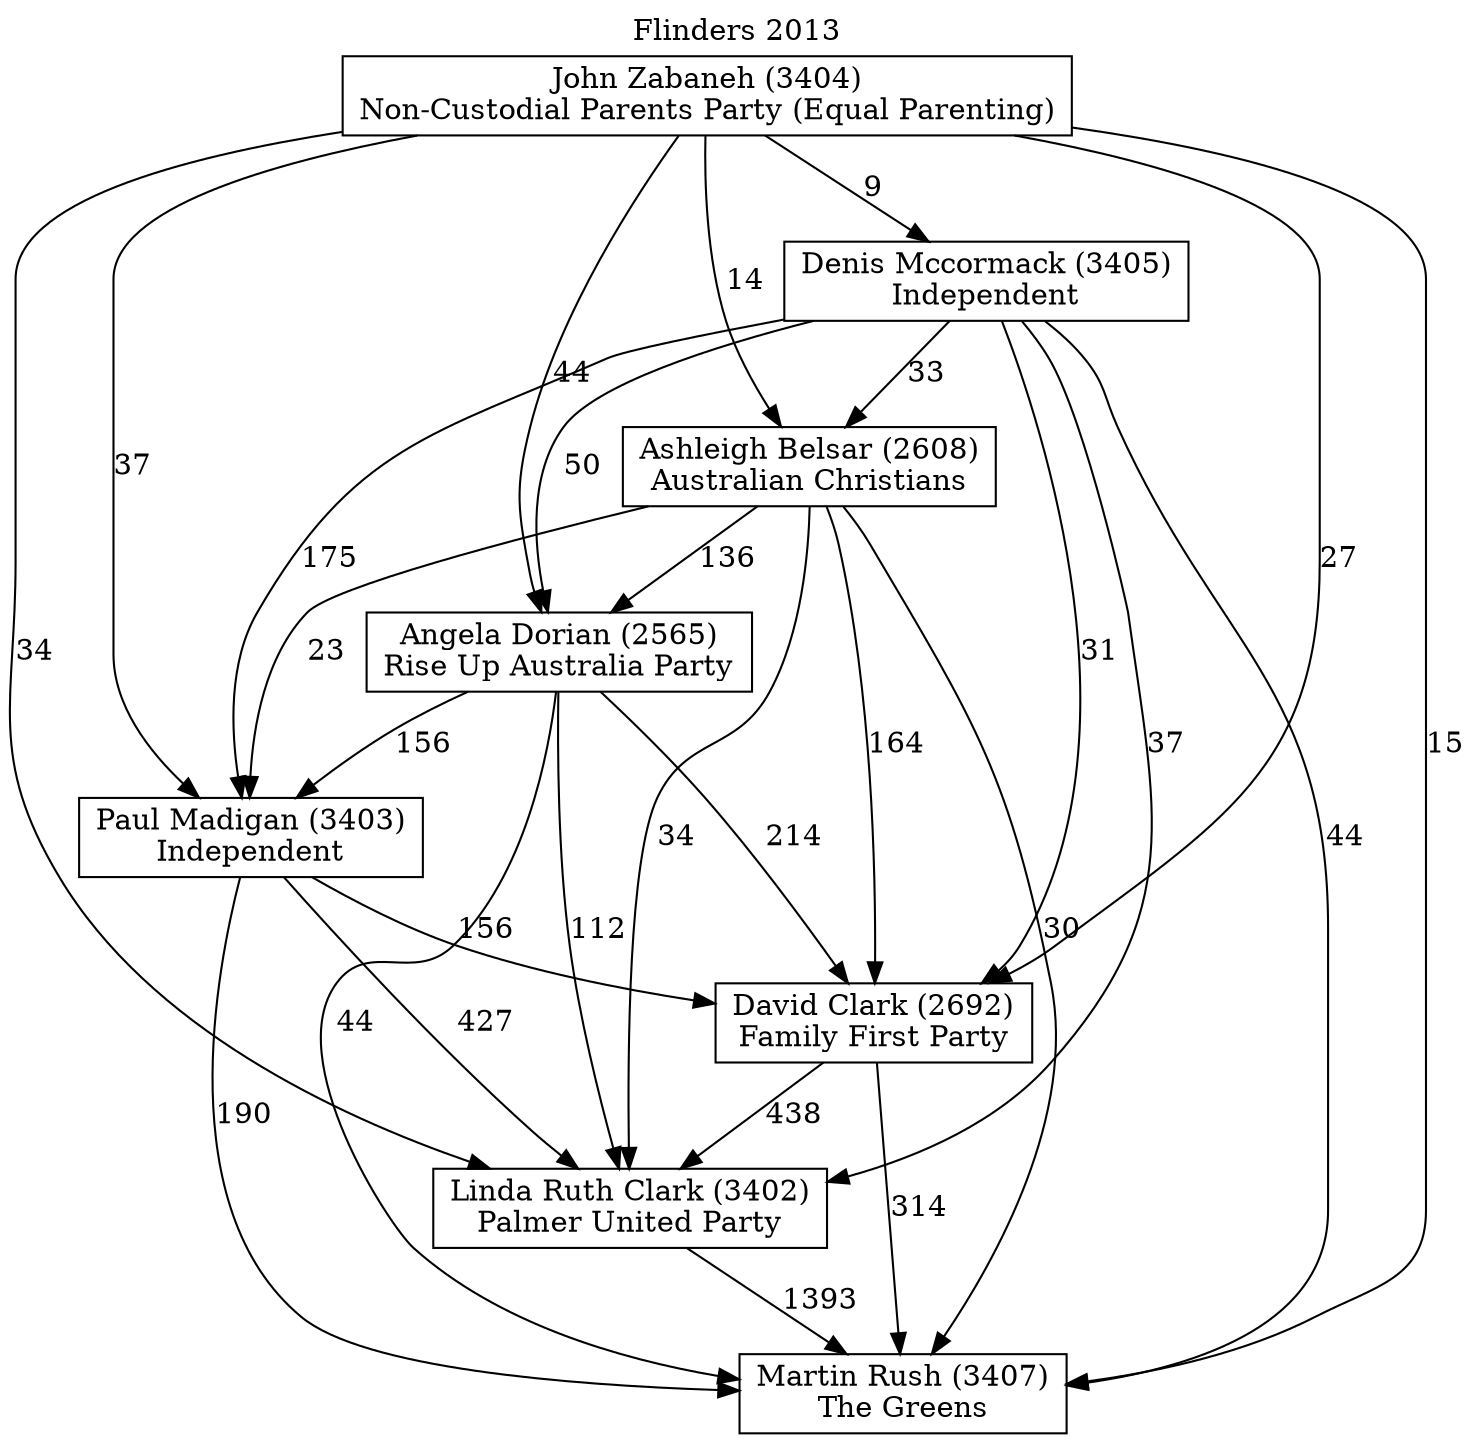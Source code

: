 // House preference flow
digraph "Martin Rush (3407)_Flinders_2013" {
	graph [label="Flinders 2013" labelloc=t mclimit=10]
	node [shape=box]
	"Martin Rush (3407)" [label="Martin Rush (3407)
The Greens"]
	"Linda Ruth Clark (3402)" [label="Linda Ruth Clark (3402)
Palmer United Party"]
	"David Clark (2692)" [label="David Clark (2692)
Family First Party"]
	"Paul Madigan (3403)" [label="Paul Madigan (3403)
Independent"]
	"Angela Dorian (2565)" [label="Angela Dorian (2565)
Rise Up Australia Party"]
	"Ashleigh Belsar (2608)" [label="Ashleigh Belsar (2608)
Australian Christians"]
	"Denis Mccormack (3405)" [label="Denis Mccormack (3405)
Independent"]
	"John Zabaneh (3404)" [label="John Zabaneh (3404)
Non-Custodial Parents Party (Equal Parenting)"]
	"Martin Rush (3407)" [label="Martin Rush (3407)
The Greens"]
	"David Clark (2692)" [label="David Clark (2692)
Family First Party"]
	"Paul Madigan (3403)" [label="Paul Madigan (3403)
Independent"]
	"Angela Dorian (2565)" [label="Angela Dorian (2565)
Rise Up Australia Party"]
	"Ashleigh Belsar (2608)" [label="Ashleigh Belsar (2608)
Australian Christians"]
	"Denis Mccormack (3405)" [label="Denis Mccormack (3405)
Independent"]
	"John Zabaneh (3404)" [label="John Zabaneh (3404)
Non-Custodial Parents Party (Equal Parenting)"]
	"Martin Rush (3407)" [label="Martin Rush (3407)
The Greens"]
	"Paul Madigan (3403)" [label="Paul Madigan (3403)
Independent"]
	"Angela Dorian (2565)" [label="Angela Dorian (2565)
Rise Up Australia Party"]
	"Ashleigh Belsar (2608)" [label="Ashleigh Belsar (2608)
Australian Christians"]
	"Denis Mccormack (3405)" [label="Denis Mccormack (3405)
Independent"]
	"John Zabaneh (3404)" [label="John Zabaneh (3404)
Non-Custodial Parents Party (Equal Parenting)"]
	"Martin Rush (3407)" [label="Martin Rush (3407)
The Greens"]
	"Angela Dorian (2565)" [label="Angela Dorian (2565)
Rise Up Australia Party"]
	"Ashleigh Belsar (2608)" [label="Ashleigh Belsar (2608)
Australian Christians"]
	"Denis Mccormack (3405)" [label="Denis Mccormack (3405)
Independent"]
	"John Zabaneh (3404)" [label="John Zabaneh (3404)
Non-Custodial Parents Party (Equal Parenting)"]
	"Martin Rush (3407)" [label="Martin Rush (3407)
The Greens"]
	"Ashleigh Belsar (2608)" [label="Ashleigh Belsar (2608)
Australian Christians"]
	"Denis Mccormack (3405)" [label="Denis Mccormack (3405)
Independent"]
	"John Zabaneh (3404)" [label="John Zabaneh (3404)
Non-Custodial Parents Party (Equal Parenting)"]
	"Martin Rush (3407)" [label="Martin Rush (3407)
The Greens"]
	"Denis Mccormack (3405)" [label="Denis Mccormack (3405)
Independent"]
	"John Zabaneh (3404)" [label="John Zabaneh (3404)
Non-Custodial Parents Party (Equal Parenting)"]
	"Martin Rush (3407)" [label="Martin Rush (3407)
The Greens"]
	"John Zabaneh (3404)" [label="John Zabaneh (3404)
Non-Custodial Parents Party (Equal Parenting)"]
	"John Zabaneh (3404)" [label="John Zabaneh (3404)
Non-Custodial Parents Party (Equal Parenting)"]
	"Denis Mccormack (3405)" [label="Denis Mccormack (3405)
Independent"]
	"John Zabaneh (3404)" [label="John Zabaneh (3404)
Non-Custodial Parents Party (Equal Parenting)"]
	"John Zabaneh (3404)" [label="John Zabaneh (3404)
Non-Custodial Parents Party (Equal Parenting)"]
	"Ashleigh Belsar (2608)" [label="Ashleigh Belsar (2608)
Australian Christians"]
	"Denis Mccormack (3405)" [label="Denis Mccormack (3405)
Independent"]
	"John Zabaneh (3404)" [label="John Zabaneh (3404)
Non-Custodial Parents Party (Equal Parenting)"]
	"Ashleigh Belsar (2608)" [label="Ashleigh Belsar (2608)
Australian Christians"]
	"John Zabaneh (3404)" [label="John Zabaneh (3404)
Non-Custodial Parents Party (Equal Parenting)"]
	"John Zabaneh (3404)" [label="John Zabaneh (3404)
Non-Custodial Parents Party (Equal Parenting)"]
	"Denis Mccormack (3405)" [label="Denis Mccormack (3405)
Independent"]
	"John Zabaneh (3404)" [label="John Zabaneh (3404)
Non-Custodial Parents Party (Equal Parenting)"]
	"John Zabaneh (3404)" [label="John Zabaneh (3404)
Non-Custodial Parents Party (Equal Parenting)"]
	"Angela Dorian (2565)" [label="Angela Dorian (2565)
Rise Up Australia Party"]
	"Ashleigh Belsar (2608)" [label="Ashleigh Belsar (2608)
Australian Christians"]
	"Denis Mccormack (3405)" [label="Denis Mccormack (3405)
Independent"]
	"John Zabaneh (3404)" [label="John Zabaneh (3404)
Non-Custodial Parents Party (Equal Parenting)"]
	"Angela Dorian (2565)" [label="Angela Dorian (2565)
Rise Up Australia Party"]
	"Denis Mccormack (3405)" [label="Denis Mccormack (3405)
Independent"]
	"John Zabaneh (3404)" [label="John Zabaneh (3404)
Non-Custodial Parents Party (Equal Parenting)"]
	"Angela Dorian (2565)" [label="Angela Dorian (2565)
Rise Up Australia Party"]
	"John Zabaneh (3404)" [label="John Zabaneh (3404)
Non-Custodial Parents Party (Equal Parenting)"]
	"John Zabaneh (3404)" [label="John Zabaneh (3404)
Non-Custodial Parents Party (Equal Parenting)"]
	"Denis Mccormack (3405)" [label="Denis Mccormack (3405)
Independent"]
	"John Zabaneh (3404)" [label="John Zabaneh (3404)
Non-Custodial Parents Party (Equal Parenting)"]
	"John Zabaneh (3404)" [label="John Zabaneh (3404)
Non-Custodial Parents Party (Equal Parenting)"]
	"Ashleigh Belsar (2608)" [label="Ashleigh Belsar (2608)
Australian Christians"]
	"Denis Mccormack (3405)" [label="Denis Mccormack (3405)
Independent"]
	"John Zabaneh (3404)" [label="John Zabaneh (3404)
Non-Custodial Parents Party (Equal Parenting)"]
	"Ashleigh Belsar (2608)" [label="Ashleigh Belsar (2608)
Australian Christians"]
	"John Zabaneh (3404)" [label="John Zabaneh (3404)
Non-Custodial Parents Party (Equal Parenting)"]
	"John Zabaneh (3404)" [label="John Zabaneh (3404)
Non-Custodial Parents Party (Equal Parenting)"]
	"Denis Mccormack (3405)" [label="Denis Mccormack (3405)
Independent"]
	"John Zabaneh (3404)" [label="John Zabaneh (3404)
Non-Custodial Parents Party (Equal Parenting)"]
	"John Zabaneh (3404)" [label="John Zabaneh (3404)
Non-Custodial Parents Party (Equal Parenting)"]
	"Paul Madigan (3403)" [label="Paul Madigan (3403)
Independent"]
	"Angela Dorian (2565)" [label="Angela Dorian (2565)
Rise Up Australia Party"]
	"Ashleigh Belsar (2608)" [label="Ashleigh Belsar (2608)
Australian Christians"]
	"Denis Mccormack (3405)" [label="Denis Mccormack (3405)
Independent"]
	"John Zabaneh (3404)" [label="John Zabaneh (3404)
Non-Custodial Parents Party (Equal Parenting)"]
	"Paul Madigan (3403)" [label="Paul Madigan (3403)
Independent"]
	"Ashleigh Belsar (2608)" [label="Ashleigh Belsar (2608)
Australian Christians"]
	"Denis Mccormack (3405)" [label="Denis Mccormack (3405)
Independent"]
	"John Zabaneh (3404)" [label="John Zabaneh (3404)
Non-Custodial Parents Party (Equal Parenting)"]
	"Paul Madigan (3403)" [label="Paul Madigan (3403)
Independent"]
	"Denis Mccormack (3405)" [label="Denis Mccormack (3405)
Independent"]
	"John Zabaneh (3404)" [label="John Zabaneh (3404)
Non-Custodial Parents Party (Equal Parenting)"]
	"Paul Madigan (3403)" [label="Paul Madigan (3403)
Independent"]
	"John Zabaneh (3404)" [label="John Zabaneh (3404)
Non-Custodial Parents Party (Equal Parenting)"]
	"John Zabaneh (3404)" [label="John Zabaneh (3404)
Non-Custodial Parents Party (Equal Parenting)"]
	"Denis Mccormack (3405)" [label="Denis Mccormack (3405)
Independent"]
	"John Zabaneh (3404)" [label="John Zabaneh (3404)
Non-Custodial Parents Party (Equal Parenting)"]
	"John Zabaneh (3404)" [label="John Zabaneh (3404)
Non-Custodial Parents Party (Equal Parenting)"]
	"Ashleigh Belsar (2608)" [label="Ashleigh Belsar (2608)
Australian Christians"]
	"Denis Mccormack (3405)" [label="Denis Mccormack (3405)
Independent"]
	"John Zabaneh (3404)" [label="John Zabaneh (3404)
Non-Custodial Parents Party (Equal Parenting)"]
	"Ashleigh Belsar (2608)" [label="Ashleigh Belsar (2608)
Australian Christians"]
	"John Zabaneh (3404)" [label="John Zabaneh (3404)
Non-Custodial Parents Party (Equal Parenting)"]
	"John Zabaneh (3404)" [label="John Zabaneh (3404)
Non-Custodial Parents Party (Equal Parenting)"]
	"Denis Mccormack (3405)" [label="Denis Mccormack (3405)
Independent"]
	"John Zabaneh (3404)" [label="John Zabaneh (3404)
Non-Custodial Parents Party (Equal Parenting)"]
	"John Zabaneh (3404)" [label="John Zabaneh (3404)
Non-Custodial Parents Party (Equal Parenting)"]
	"Angela Dorian (2565)" [label="Angela Dorian (2565)
Rise Up Australia Party"]
	"Ashleigh Belsar (2608)" [label="Ashleigh Belsar (2608)
Australian Christians"]
	"Denis Mccormack (3405)" [label="Denis Mccormack (3405)
Independent"]
	"John Zabaneh (3404)" [label="John Zabaneh (3404)
Non-Custodial Parents Party (Equal Parenting)"]
	"Angela Dorian (2565)" [label="Angela Dorian (2565)
Rise Up Australia Party"]
	"Denis Mccormack (3405)" [label="Denis Mccormack (3405)
Independent"]
	"John Zabaneh (3404)" [label="John Zabaneh (3404)
Non-Custodial Parents Party (Equal Parenting)"]
	"Angela Dorian (2565)" [label="Angela Dorian (2565)
Rise Up Australia Party"]
	"John Zabaneh (3404)" [label="John Zabaneh (3404)
Non-Custodial Parents Party (Equal Parenting)"]
	"John Zabaneh (3404)" [label="John Zabaneh (3404)
Non-Custodial Parents Party (Equal Parenting)"]
	"Denis Mccormack (3405)" [label="Denis Mccormack (3405)
Independent"]
	"John Zabaneh (3404)" [label="John Zabaneh (3404)
Non-Custodial Parents Party (Equal Parenting)"]
	"John Zabaneh (3404)" [label="John Zabaneh (3404)
Non-Custodial Parents Party (Equal Parenting)"]
	"Ashleigh Belsar (2608)" [label="Ashleigh Belsar (2608)
Australian Christians"]
	"Denis Mccormack (3405)" [label="Denis Mccormack (3405)
Independent"]
	"John Zabaneh (3404)" [label="John Zabaneh (3404)
Non-Custodial Parents Party (Equal Parenting)"]
	"Ashleigh Belsar (2608)" [label="Ashleigh Belsar (2608)
Australian Christians"]
	"John Zabaneh (3404)" [label="John Zabaneh (3404)
Non-Custodial Parents Party (Equal Parenting)"]
	"John Zabaneh (3404)" [label="John Zabaneh (3404)
Non-Custodial Parents Party (Equal Parenting)"]
	"Denis Mccormack (3405)" [label="Denis Mccormack (3405)
Independent"]
	"John Zabaneh (3404)" [label="John Zabaneh (3404)
Non-Custodial Parents Party (Equal Parenting)"]
	"John Zabaneh (3404)" [label="John Zabaneh (3404)
Non-Custodial Parents Party (Equal Parenting)"]
	"David Clark (2692)" [label="David Clark (2692)
Family First Party"]
	"Paul Madigan (3403)" [label="Paul Madigan (3403)
Independent"]
	"Angela Dorian (2565)" [label="Angela Dorian (2565)
Rise Up Australia Party"]
	"Ashleigh Belsar (2608)" [label="Ashleigh Belsar (2608)
Australian Christians"]
	"Denis Mccormack (3405)" [label="Denis Mccormack (3405)
Independent"]
	"John Zabaneh (3404)" [label="John Zabaneh (3404)
Non-Custodial Parents Party (Equal Parenting)"]
	"David Clark (2692)" [label="David Clark (2692)
Family First Party"]
	"Angela Dorian (2565)" [label="Angela Dorian (2565)
Rise Up Australia Party"]
	"Ashleigh Belsar (2608)" [label="Ashleigh Belsar (2608)
Australian Christians"]
	"Denis Mccormack (3405)" [label="Denis Mccormack (3405)
Independent"]
	"John Zabaneh (3404)" [label="John Zabaneh (3404)
Non-Custodial Parents Party (Equal Parenting)"]
	"David Clark (2692)" [label="David Clark (2692)
Family First Party"]
	"Ashleigh Belsar (2608)" [label="Ashleigh Belsar (2608)
Australian Christians"]
	"Denis Mccormack (3405)" [label="Denis Mccormack (3405)
Independent"]
	"John Zabaneh (3404)" [label="John Zabaneh (3404)
Non-Custodial Parents Party (Equal Parenting)"]
	"David Clark (2692)" [label="David Clark (2692)
Family First Party"]
	"Denis Mccormack (3405)" [label="Denis Mccormack (3405)
Independent"]
	"John Zabaneh (3404)" [label="John Zabaneh (3404)
Non-Custodial Parents Party (Equal Parenting)"]
	"David Clark (2692)" [label="David Clark (2692)
Family First Party"]
	"John Zabaneh (3404)" [label="John Zabaneh (3404)
Non-Custodial Parents Party (Equal Parenting)"]
	"John Zabaneh (3404)" [label="John Zabaneh (3404)
Non-Custodial Parents Party (Equal Parenting)"]
	"Denis Mccormack (3405)" [label="Denis Mccormack (3405)
Independent"]
	"John Zabaneh (3404)" [label="John Zabaneh (3404)
Non-Custodial Parents Party (Equal Parenting)"]
	"John Zabaneh (3404)" [label="John Zabaneh (3404)
Non-Custodial Parents Party (Equal Parenting)"]
	"Ashleigh Belsar (2608)" [label="Ashleigh Belsar (2608)
Australian Christians"]
	"Denis Mccormack (3405)" [label="Denis Mccormack (3405)
Independent"]
	"John Zabaneh (3404)" [label="John Zabaneh (3404)
Non-Custodial Parents Party (Equal Parenting)"]
	"Ashleigh Belsar (2608)" [label="Ashleigh Belsar (2608)
Australian Christians"]
	"John Zabaneh (3404)" [label="John Zabaneh (3404)
Non-Custodial Parents Party (Equal Parenting)"]
	"John Zabaneh (3404)" [label="John Zabaneh (3404)
Non-Custodial Parents Party (Equal Parenting)"]
	"Denis Mccormack (3405)" [label="Denis Mccormack (3405)
Independent"]
	"John Zabaneh (3404)" [label="John Zabaneh (3404)
Non-Custodial Parents Party (Equal Parenting)"]
	"John Zabaneh (3404)" [label="John Zabaneh (3404)
Non-Custodial Parents Party (Equal Parenting)"]
	"Angela Dorian (2565)" [label="Angela Dorian (2565)
Rise Up Australia Party"]
	"Ashleigh Belsar (2608)" [label="Ashleigh Belsar (2608)
Australian Christians"]
	"Denis Mccormack (3405)" [label="Denis Mccormack (3405)
Independent"]
	"John Zabaneh (3404)" [label="John Zabaneh (3404)
Non-Custodial Parents Party (Equal Parenting)"]
	"Angela Dorian (2565)" [label="Angela Dorian (2565)
Rise Up Australia Party"]
	"Denis Mccormack (3405)" [label="Denis Mccormack (3405)
Independent"]
	"John Zabaneh (3404)" [label="John Zabaneh (3404)
Non-Custodial Parents Party (Equal Parenting)"]
	"Angela Dorian (2565)" [label="Angela Dorian (2565)
Rise Up Australia Party"]
	"John Zabaneh (3404)" [label="John Zabaneh (3404)
Non-Custodial Parents Party (Equal Parenting)"]
	"John Zabaneh (3404)" [label="John Zabaneh (3404)
Non-Custodial Parents Party (Equal Parenting)"]
	"Denis Mccormack (3405)" [label="Denis Mccormack (3405)
Independent"]
	"John Zabaneh (3404)" [label="John Zabaneh (3404)
Non-Custodial Parents Party (Equal Parenting)"]
	"John Zabaneh (3404)" [label="John Zabaneh (3404)
Non-Custodial Parents Party (Equal Parenting)"]
	"Ashleigh Belsar (2608)" [label="Ashleigh Belsar (2608)
Australian Christians"]
	"Denis Mccormack (3405)" [label="Denis Mccormack (3405)
Independent"]
	"John Zabaneh (3404)" [label="John Zabaneh (3404)
Non-Custodial Parents Party (Equal Parenting)"]
	"Ashleigh Belsar (2608)" [label="Ashleigh Belsar (2608)
Australian Christians"]
	"John Zabaneh (3404)" [label="John Zabaneh (3404)
Non-Custodial Parents Party (Equal Parenting)"]
	"John Zabaneh (3404)" [label="John Zabaneh (3404)
Non-Custodial Parents Party (Equal Parenting)"]
	"Denis Mccormack (3405)" [label="Denis Mccormack (3405)
Independent"]
	"John Zabaneh (3404)" [label="John Zabaneh (3404)
Non-Custodial Parents Party (Equal Parenting)"]
	"John Zabaneh (3404)" [label="John Zabaneh (3404)
Non-Custodial Parents Party (Equal Parenting)"]
	"Paul Madigan (3403)" [label="Paul Madigan (3403)
Independent"]
	"Angela Dorian (2565)" [label="Angela Dorian (2565)
Rise Up Australia Party"]
	"Ashleigh Belsar (2608)" [label="Ashleigh Belsar (2608)
Australian Christians"]
	"Denis Mccormack (3405)" [label="Denis Mccormack (3405)
Independent"]
	"John Zabaneh (3404)" [label="John Zabaneh (3404)
Non-Custodial Parents Party (Equal Parenting)"]
	"Paul Madigan (3403)" [label="Paul Madigan (3403)
Independent"]
	"Ashleigh Belsar (2608)" [label="Ashleigh Belsar (2608)
Australian Christians"]
	"Denis Mccormack (3405)" [label="Denis Mccormack (3405)
Independent"]
	"John Zabaneh (3404)" [label="John Zabaneh (3404)
Non-Custodial Parents Party (Equal Parenting)"]
	"Paul Madigan (3403)" [label="Paul Madigan (3403)
Independent"]
	"Denis Mccormack (3405)" [label="Denis Mccormack (3405)
Independent"]
	"John Zabaneh (3404)" [label="John Zabaneh (3404)
Non-Custodial Parents Party (Equal Parenting)"]
	"Paul Madigan (3403)" [label="Paul Madigan (3403)
Independent"]
	"John Zabaneh (3404)" [label="John Zabaneh (3404)
Non-Custodial Parents Party (Equal Parenting)"]
	"John Zabaneh (3404)" [label="John Zabaneh (3404)
Non-Custodial Parents Party (Equal Parenting)"]
	"Denis Mccormack (3405)" [label="Denis Mccormack (3405)
Independent"]
	"John Zabaneh (3404)" [label="John Zabaneh (3404)
Non-Custodial Parents Party (Equal Parenting)"]
	"John Zabaneh (3404)" [label="John Zabaneh (3404)
Non-Custodial Parents Party (Equal Parenting)"]
	"Ashleigh Belsar (2608)" [label="Ashleigh Belsar (2608)
Australian Christians"]
	"Denis Mccormack (3405)" [label="Denis Mccormack (3405)
Independent"]
	"John Zabaneh (3404)" [label="John Zabaneh (3404)
Non-Custodial Parents Party (Equal Parenting)"]
	"Ashleigh Belsar (2608)" [label="Ashleigh Belsar (2608)
Australian Christians"]
	"John Zabaneh (3404)" [label="John Zabaneh (3404)
Non-Custodial Parents Party (Equal Parenting)"]
	"John Zabaneh (3404)" [label="John Zabaneh (3404)
Non-Custodial Parents Party (Equal Parenting)"]
	"Denis Mccormack (3405)" [label="Denis Mccormack (3405)
Independent"]
	"John Zabaneh (3404)" [label="John Zabaneh (3404)
Non-Custodial Parents Party (Equal Parenting)"]
	"John Zabaneh (3404)" [label="John Zabaneh (3404)
Non-Custodial Parents Party (Equal Parenting)"]
	"Angela Dorian (2565)" [label="Angela Dorian (2565)
Rise Up Australia Party"]
	"Ashleigh Belsar (2608)" [label="Ashleigh Belsar (2608)
Australian Christians"]
	"Denis Mccormack (3405)" [label="Denis Mccormack (3405)
Independent"]
	"John Zabaneh (3404)" [label="John Zabaneh (3404)
Non-Custodial Parents Party (Equal Parenting)"]
	"Angela Dorian (2565)" [label="Angela Dorian (2565)
Rise Up Australia Party"]
	"Denis Mccormack (3405)" [label="Denis Mccormack (3405)
Independent"]
	"John Zabaneh (3404)" [label="John Zabaneh (3404)
Non-Custodial Parents Party (Equal Parenting)"]
	"Angela Dorian (2565)" [label="Angela Dorian (2565)
Rise Up Australia Party"]
	"John Zabaneh (3404)" [label="John Zabaneh (3404)
Non-Custodial Parents Party (Equal Parenting)"]
	"John Zabaneh (3404)" [label="John Zabaneh (3404)
Non-Custodial Parents Party (Equal Parenting)"]
	"Denis Mccormack (3405)" [label="Denis Mccormack (3405)
Independent"]
	"John Zabaneh (3404)" [label="John Zabaneh (3404)
Non-Custodial Parents Party (Equal Parenting)"]
	"John Zabaneh (3404)" [label="John Zabaneh (3404)
Non-Custodial Parents Party (Equal Parenting)"]
	"Ashleigh Belsar (2608)" [label="Ashleigh Belsar (2608)
Australian Christians"]
	"Denis Mccormack (3405)" [label="Denis Mccormack (3405)
Independent"]
	"John Zabaneh (3404)" [label="John Zabaneh (3404)
Non-Custodial Parents Party (Equal Parenting)"]
	"Ashleigh Belsar (2608)" [label="Ashleigh Belsar (2608)
Australian Christians"]
	"John Zabaneh (3404)" [label="John Zabaneh (3404)
Non-Custodial Parents Party (Equal Parenting)"]
	"John Zabaneh (3404)" [label="John Zabaneh (3404)
Non-Custodial Parents Party (Equal Parenting)"]
	"Denis Mccormack (3405)" [label="Denis Mccormack (3405)
Independent"]
	"John Zabaneh (3404)" [label="John Zabaneh (3404)
Non-Custodial Parents Party (Equal Parenting)"]
	"John Zabaneh (3404)" [label="John Zabaneh (3404)
Non-Custodial Parents Party (Equal Parenting)"]
	"Linda Ruth Clark (3402)" [label="Linda Ruth Clark (3402)
Palmer United Party"]
	"David Clark (2692)" [label="David Clark (2692)
Family First Party"]
	"Paul Madigan (3403)" [label="Paul Madigan (3403)
Independent"]
	"Angela Dorian (2565)" [label="Angela Dorian (2565)
Rise Up Australia Party"]
	"Ashleigh Belsar (2608)" [label="Ashleigh Belsar (2608)
Australian Christians"]
	"Denis Mccormack (3405)" [label="Denis Mccormack (3405)
Independent"]
	"John Zabaneh (3404)" [label="John Zabaneh (3404)
Non-Custodial Parents Party (Equal Parenting)"]
	"Linda Ruth Clark (3402)" [label="Linda Ruth Clark (3402)
Palmer United Party"]
	"Paul Madigan (3403)" [label="Paul Madigan (3403)
Independent"]
	"Angela Dorian (2565)" [label="Angela Dorian (2565)
Rise Up Australia Party"]
	"Ashleigh Belsar (2608)" [label="Ashleigh Belsar (2608)
Australian Christians"]
	"Denis Mccormack (3405)" [label="Denis Mccormack (3405)
Independent"]
	"John Zabaneh (3404)" [label="John Zabaneh (3404)
Non-Custodial Parents Party (Equal Parenting)"]
	"Linda Ruth Clark (3402)" [label="Linda Ruth Clark (3402)
Palmer United Party"]
	"Angela Dorian (2565)" [label="Angela Dorian (2565)
Rise Up Australia Party"]
	"Ashleigh Belsar (2608)" [label="Ashleigh Belsar (2608)
Australian Christians"]
	"Denis Mccormack (3405)" [label="Denis Mccormack (3405)
Independent"]
	"John Zabaneh (3404)" [label="John Zabaneh (3404)
Non-Custodial Parents Party (Equal Parenting)"]
	"Linda Ruth Clark (3402)" [label="Linda Ruth Clark (3402)
Palmer United Party"]
	"Ashleigh Belsar (2608)" [label="Ashleigh Belsar (2608)
Australian Christians"]
	"Denis Mccormack (3405)" [label="Denis Mccormack (3405)
Independent"]
	"John Zabaneh (3404)" [label="John Zabaneh (3404)
Non-Custodial Parents Party (Equal Parenting)"]
	"Linda Ruth Clark (3402)" [label="Linda Ruth Clark (3402)
Palmer United Party"]
	"Denis Mccormack (3405)" [label="Denis Mccormack (3405)
Independent"]
	"John Zabaneh (3404)" [label="John Zabaneh (3404)
Non-Custodial Parents Party (Equal Parenting)"]
	"Linda Ruth Clark (3402)" [label="Linda Ruth Clark (3402)
Palmer United Party"]
	"John Zabaneh (3404)" [label="John Zabaneh (3404)
Non-Custodial Parents Party (Equal Parenting)"]
	"John Zabaneh (3404)" [label="John Zabaneh (3404)
Non-Custodial Parents Party (Equal Parenting)"]
	"Denis Mccormack (3405)" [label="Denis Mccormack (3405)
Independent"]
	"John Zabaneh (3404)" [label="John Zabaneh (3404)
Non-Custodial Parents Party (Equal Parenting)"]
	"John Zabaneh (3404)" [label="John Zabaneh (3404)
Non-Custodial Parents Party (Equal Parenting)"]
	"Ashleigh Belsar (2608)" [label="Ashleigh Belsar (2608)
Australian Christians"]
	"Denis Mccormack (3405)" [label="Denis Mccormack (3405)
Independent"]
	"John Zabaneh (3404)" [label="John Zabaneh (3404)
Non-Custodial Parents Party (Equal Parenting)"]
	"Ashleigh Belsar (2608)" [label="Ashleigh Belsar (2608)
Australian Christians"]
	"John Zabaneh (3404)" [label="John Zabaneh (3404)
Non-Custodial Parents Party (Equal Parenting)"]
	"John Zabaneh (3404)" [label="John Zabaneh (3404)
Non-Custodial Parents Party (Equal Parenting)"]
	"Denis Mccormack (3405)" [label="Denis Mccormack (3405)
Independent"]
	"John Zabaneh (3404)" [label="John Zabaneh (3404)
Non-Custodial Parents Party (Equal Parenting)"]
	"John Zabaneh (3404)" [label="John Zabaneh (3404)
Non-Custodial Parents Party (Equal Parenting)"]
	"Angela Dorian (2565)" [label="Angela Dorian (2565)
Rise Up Australia Party"]
	"Ashleigh Belsar (2608)" [label="Ashleigh Belsar (2608)
Australian Christians"]
	"Denis Mccormack (3405)" [label="Denis Mccormack (3405)
Independent"]
	"John Zabaneh (3404)" [label="John Zabaneh (3404)
Non-Custodial Parents Party (Equal Parenting)"]
	"Angela Dorian (2565)" [label="Angela Dorian (2565)
Rise Up Australia Party"]
	"Denis Mccormack (3405)" [label="Denis Mccormack (3405)
Independent"]
	"John Zabaneh (3404)" [label="John Zabaneh (3404)
Non-Custodial Parents Party (Equal Parenting)"]
	"Angela Dorian (2565)" [label="Angela Dorian (2565)
Rise Up Australia Party"]
	"John Zabaneh (3404)" [label="John Zabaneh (3404)
Non-Custodial Parents Party (Equal Parenting)"]
	"John Zabaneh (3404)" [label="John Zabaneh (3404)
Non-Custodial Parents Party (Equal Parenting)"]
	"Denis Mccormack (3405)" [label="Denis Mccormack (3405)
Independent"]
	"John Zabaneh (3404)" [label="John Zabaneh (3404)
Non-Custodial Parents Party (Equal Parenting)"]
	"John Zabaneh (3404)" [label="John Zabaneh (3404)
Non-Custodial Parents Party (Equal Parenting)"]
	"Ashleigh Belsar (2608)" [label="Ashleigh Belsar (2608)
Australian Christians"]
	"Denis Mccormack (3405)" [label="Denis Mccormack (3405)
Independent"]
	"John Zabaneh (3404)" [label="John Zabaneh (3404)
Non-Custodial Parents Party (Equal Parenting)"]
	"Ashleigh Belsar (2608)" [label="Ashleigh Belsar (2608)
Australian Christians"]
	"John Zabaneh (3404)" [label="John Zabaneh (3404)
Non-Custodial Parents Party (Equal Parenting)"]
	"John Zabaneh (3404)" [label="John Zabaneh (3404)
Non-Custodial Parents Party (Equal Parenting)"]
	"Denis Mccormack (3405)" [label="Denis Mccormack (3405)
Independent"]
	"John Zabaneh (3404)" [label="John Zabaneh (3404)
Non-Custodial Parents Party (Equal Parenting)"]
	"John Zabaneh (3404)" [label="John Zabaneh (3404)
Non-Custodial Parents Party (Equal Parenting)"]
	"Paul Madigan (3403)" [label="Paul Madigan (3403)
Independent"]
	"Angela Dorian (2565)" [label="Angela Dorian (2565)
Rise Up Australia Party"]
	"Ashleigh Belsar (2608)" [label="Ashleigh Belsar (2608)
Australian Christians"]
	"Denis Mccormack (3405)" [label="Denis Mccormack (3405)
Independent"]
	"John Zabaneh (3404)" [label="John Zabaneh (3404)
Non-Custodial Parents Party (Equal Parenting)"]
	"Paul Madigan (3403)" [label="Paul Madigan (3403)
Independent"]
	"Ashleigh Belsar (2608)" [label="Ashleigh Belsar (2608)
Australian Christians"]
	"Denis Mccormack (3405)" [label="Denis Mccormack (3405)
Independent"]
	"John Zabaneh (3404)" [label="John Zabaneh (3404)
Non-Custodial Parents Party (Equal Parenting)"]
	"Paul Madigan (3403)" [label="Paul Madigan (3403)
Independent"]
	"Denis Mccormack (3405)" [label="Denis Mccormack (3405)
Independent"]
	"John Zabaneh (3404)" [label="John Zabaneh (3404)
Non-Custodial Parents Party (Equal Parenting)"]
	"Paul Madigan (3403)" [label="Paul Madigan (3403)
Independent"]
	"John Zabaneh (3404)" [label="John Zabaneh (3404)
Non-Custodial Parents Party (Equal Parenting)"]
	"John Zabaneh (3404)" [label="John Zabaneh (3404)
Non-Custodial Parents Party (Equal Parenting)"]
	"Denis Mccormack (3405)" [label="Denis Mccormack (3405)
Independent"]
	"John Zabaneh (3404)" [label="John Zabaneh (3404)
Non-Custodial Parents Party (Equal Parenting)"]
	"John Zabaneh (3404)" [label="John Zabaneh (3404)
Non-Custodial Parents Party (Equal Parenting)"]
	"Ashleigh Belsar (2608)" [label="Ashleigh Belsar (2608)
Australian Christians"]
	"Denis Mccormack (3405)" [label="Denis Mccormack (3405)
Independent"]
	"John Zabaneh (3404)" [label="John Zabaneh (3404)
Non-Custodial Parents Party (Equal Parenting)"]
	"Ashleigh Belsar (2608)" [label="Ashleigh Belsar (2608)
Australian Christians"]
	"John Zabaneh (3404)" [label="John Zabaneh (3404)
Non-Custodial Parents Party (Equal Parenting)"]
	"John Zabaneh (3404)" [label="John Zabaneh (3404)
Non-Custodial Parents Party (Equal Parenting)"]
	"Denis Mccormack (3405)" [label="Denis Mccormack (3405)
Independent"]
	"John Zabaneh (3404)" [label="John Zabaneh (3404)
Non-Custodial Parents Party (Equal Parenting)"]
	"John Zabaneh (3404)" [label="John Zabaneh (3404)
Non-Custodial Parents Party (Equal Parenting)"]
	"Angela Dorian (2565)" [label="Angela Dorian (2565)
Rise Up Australia Party"]
	"Ashleigh Belsar (2608)" [label="Ashleigh Belsar (2608)
Australian Christians"]
	"Denis Mccormack (3405)" [label="Denis Mccormack (3405)
Independent"]
	"John Zabaneh (3404)" [label="John Zabaneh (3404)
Non-Custodial Parents Party (Equal Parenting)"]
	"Angela Dorian (2565)" [label="Angela Dorian (2565)
Rise Up Australia Party"]
	"Denis Mccormack (3405)" [label="Denis Mccormack (3405)
Independent"]
	"John Zabaneh (3404)" [label="John Zabaneh (3404)
Non-Custodial Parents Party (Equal Parenting)"]
	"Angela Dorian (2565)" [label="Angela Dorian (2565)
Rise Up Australia Party"]
	"John Zabaneh (3404)" [label="John Zabaneh (3404)
Non-Custodial Parents Party (Equal Parenting)"]
	"John Zabaneh (3404)" [label="John Zabaneh (3404)
Non-Custodial Parents Party (Equal Parenting)"]
	"Denis Mccormack (3405)" [label="Denis Mccormack (3405)
Independent"]
	"John Zabaneh (3404)" [label="John Zabaneh (3404)
Non-Custodial Parents Party (Equal Parenting)"]
	"John Zabaneh (3404)" [label="John Zabaneh (3404)
Non-Custodial Parents Party (Equal Parenting)"]
	"Ashleigh Belsar (2608)" [label="Ashleigh Belsar (2608)
Australian Christians"]
	"Denis Mccormack (3405)" [label="Denis Mccormack (3405)
Independent"]
	"John Zabaneh (3404)" [label="John Zabaneh (3404)
Non-Custodial Parents Party (Equal Parenting)"]
	"Ashleigh Belsar (2608)" [label="Ashleigh Belsar (2608)
Australian Christians"]
	"John Zabaneh (3404)" [label="John Zabaneh (3404)
Non-Custodial Parents Party (Equal Parenting)"]
	"John Zabaneh (3404)" [label="John Zabaneh (3404)
Non-Custodial Parents Party (Equal Parenting)"]
	"Denis Mccormack (3405)" [label="Denis Mccormack (3405)
Independent"]
	"John Zabaneh (3404)" [label="John Zabaneh (3404)
Non-Custodial Parents Party (Equal Parenting)"]
	"John Zabaneh (3404)" [label="John Zabaneh (3404)
Non-Custodial Parents Party (Equal Parenting)"]
	"David Clark (2692)" [label="David Clark (2692)
Family First Party"]
	"Paul Madigan (3403)" [label="Paul Madigan (3403)
Independent"]
	"Angela Dorian (2565)" [label="Angela Dorian (2565)
Rise Up Australia Party"]
	"Ashleigh Belsar (2608)" [label="Ashleigh Belsar (2608)
Australian Christians"]
	"Denis Mccormack (3405)" [label="Denis Mccormack (3405)
Independent"]
	"John Zabaneh (3404)" [label="John Zabaneh (3404)
Non-Custodial Parents Party (Equal Parenting)"]
	"David Clark (2692)" [label="David Clark (2692)
Family First Party"]
	"Angela Dorian (2565)" [label="Angela Dorian (2565)
Rise Up Australia Party"]
	"Ashleigh Belsar (2608)" [label="Ashleigh Belsar (2608)
Australian Christians"]
	"Denis Mccormack (3405)" [label="Denis Mccormack (3405)
Independent"]
	"John Zabaneh (3404)" [label="John Zabaneh (3404)
Non-Custodial Parents Party (Equal Parenting)"]
	"David Clark (2692)" [label="David Clark (2692)
Family First Party"]
	"Ashleigh Belsar (2608)" [label="Ashleigh Belsar (2608)
Australian Christians"]
	"Denis Mccormack (3405)" [label="Denis Mccormack (3405)
Independent"]
	"John Zabaneh (3404)" [label="John Zabaneh (3404)
Non-Custodial Parents Party (Equal Parenting)"]
	"David Clark (2692)" [label="David Clark (2692)
Family First Party"]
	"Denis Mccormack (3405)" [label="Denis Mccormack (3405)
Independent"]
	"John Zabaneh (3404)" [label="John Zabaneh (3404)
Non-Custodial Parents Party (Equal Parenting)"]
	"David Clark (2692)" [label="David Clark (2692)
Family First Party"]
	"John Zabaneh (3404)" [label="John Zabaneh (3404)
Non-Custodial Parents Party (Equal Parenting)"]
	"John Zabaneh (3404)" [label="John Zabaneh (3404)
Non-Custodial Parents Party (Equal Parenting)"]
	"Denis Mccormack (3405)" [label="Denis Mccormack (3405)
Independent"]
	"John Zabaneh (3404)" [label="John Zabaneh (3404)
Non-Custodial Parents Party (Equal Parenting)"]
	"John Zabaneh (3404)" [label="John Zabaneh (3404)
Non-Custodial Parents Party (Equal Parenting)"]
	"Ashleigh Belsar (2608)" [label="Ashleigh Belsar (2608)
Australian Christians"]
	"Denis Mccormack (3405)" [label="Denis Mccormack (3405)
Independent"]
	"John Zabaneh (3404)" [label="John Zabaneh (3404)
Non-Custodial Parents Party (Equal Parenting)"]
	"Ashleigh Belsar (2608)" [label="Ashleigh Belsar (2608)
Australian Christians"]
	"John Zabaneh (3404)" [label="John Zabaneh (3404)
Non-Custodial Parents Party (Equal Parenting)"]
	"John Zabaneh (3404)" [label="John Zabaneh (3404)
Non-Custodial Parents Party (Equal Parenting)"]
	"Denis Mccormack (3405)" [label="Denis Mccormack (3405)
Independent"]
	"John Zabaneh (3404)" [label="John Zabaneh (3404)
Non-Custodial Parents Party (Equal Parenting)"]
	"John Zabaneh (3404)" [label="John Zabaneh (3404)
Non-Custodial Parents Party (Equal Parenting)"]
	"Angela Dorian (2565)" [label="Angela Dorian (2565)
Rise Up Australia Party"]
	"Ashleigh Belsar (2608)" [label="Ashleigh Belsar (2608)
Australian Christians"]
	"Denis Mccormack (3405)" [label="Denis Mccormack (3405)
Independent"]
	"John Zabaneh (3404)" [label="John Zabaneh (3404)
Non-Custodial Parents Party (Equal Parenting)"]
	"Angela Dorian (2565)" [label="Angela Dorian (2565)
Rise Up Australia Party"]
	"Denis Mccormack (3405)" [label="Denis Mccormack (3405)
Independent"]
	"John Zabaneh (3404)" [label="John Zabaneh (3404)
Non-Custodial Parents Party (Equal Parenting)"]
	"Angela Dorian (2565)" [label="Angela Dorian (2565)
Rise Up Australia Party"]
	"John Zabaneh (3404)" [label="John Zabaneh (3404)
Non-Custodial Parents Party (Equal Parenting)"]
	"John Zabaneh (3404)" [label="John Zabaneh (3404)
Non-Custodial Parents Party (Equal Parenting)"]
	"Denis Mccormack (3405)" [label="Denis Mccormack (3405)
Independent"]
	"John Zabaneh (3404)" [label="John Zabaneh (3404)
Non-Custodial Parents Party (Equal Parenting)"]
	"John Zabaneh (3404)" [label="John Zabaneh (3404)
Non-Custodial Parents Party (Equal Parenting)"]
	"Ashleigh Belsar (2608)" [label="Ashleigh Belsar (2608)
Australian Christians"]
	"Denis Mccormack (3405)" [label="Denis Mccormack (3405)
Independent"]
	"John Zabaneh (3404)" [label="John Zabaneh (3404)
Non-Custodial Parents Party (Equal Parenting)"]
	"Ashleigh Belsar (2608)" [label="Ashleigh Belsar (2608)
Australian Christians"]
	"John Zabaneh (3404)" [label="John Zabaneh (3404)
Non-Custodial Parents Party (Equal Parenting)"]
	"John Zabaneh (3404)" [label="John Zabaneh (3404)
Non-Custodial Parents Party (Equal Parenting)"]
	"Denis Mccormack (3405)" [label="Denis Mccormack (3405)
Independent"]
	"John Zabaneh (3404)" [label="John Zabaneh (3404)
Non-Custodial Parents Party (Equal Parenting)"]
	"John Zabaneh (3404)" [label="John Zabaneh (3404)
Non-Custodial Parents Party (Equal Parenting)"]
	"Paul Madigan (3403)" [label="Paul Madigan (3403)
Independent"]
	"Angela Dorian (2565)" [label="Angela Dorian (2565)
Rise Up Australia Party"]
	"Ashleigh Belsar (2608)" [label="Ashleigh Belsar (2608)
Australian Christians"]
	"Denis Mccormack (3405)" [label="Denis Mccormack (3405)
Independent"]
	"John Zabaneh (3404)" [label="John Zabaneh (3404)
Non-Custodial Parents Party (Equal Parenting)"]
	"Paul Madigan (3403)" [label="Paul Madigan (3403)
Independent"]
	"Ashleigh Belsar (2608)" [label="Ashleigh Belsar (2608)
Australian Christians"]
	"Denis Mccormack (3405)" [label="Denis Mccormack (3405)
Independent"]
	"John Zabaneh (3404)" [label="John Zabaneh (3404)
Non-Custodial Parents Party (Equal Parenting)"]
	"Paul Madigan (3403)" [label="Paul Madigan (3403)
Independent"]
	"Denis Mccormack (3405)" [label="Denis Mccormack (3405)
Independent"]
	"John Zabaneh (3404)" [label="John Zabaneh (3404)
Non-Custodial Parents Party (Equal Parenting)"]
	"Paul Madigan (3403)" [label="Paul Madigan (3403)
Independent"]
	"John Zabaneh (3404)" [label="John Zabaneh (3404)
Non-Custodial Parents Party (Equal Parenting)"]
	"John Zabaneh (3404)" [label="John Zabaneh (3404)
Non-Custodial Parents Party (Equal Parenting)"]
	"Denis Mccormack (3405)" [label="Denis Mccormack (3405)
Independent"]
	"John Zabaneh (3404)" [label="John Zabaneh (3404)
Non-Custodial Parents Party (Equal Parenting)"]
	"John Zabaneh (3404)" [label="John Zabaneh (3404)
Non-Custodial Parents Party (Equal Parenting)"]
	"Ashleigh Belsar (2608)" [label="Ashleigh Belsar (2608)
Australian Christians"]
	"Denis Mccormack (3405)" [label="Denis Mccormack (3405)
Independent"]
	"John Zabaneh (3404)" [label="John Zabaneh (3404)
Non-Custodial Parents Party (Equal Parenting)"]
	"Ashleigh Belsar (2608)" [label="Ashleigh Belsar (2608)
Australian Christians"]
	"John Zabaneh (3404)" [label="John Zabaneh (3404)
Non-Custodial Parents Party (Equal Parenting)"]
	"John Zabaneh (3404)" [label="John Zabaneh (3404)
Non-Custodial Parents Party (Equal Parenting)"]
	"Denis Mccormack (3405)" [label="Denis Mccormack (3405)
Independent"]
	"John Zabaneh (3404)" [label="John Zabaneh (3404)
Non-Custodial Parents Party (Equal Parenting)"]
	"John Zabaneh (3404)" [label="John Zabaneh (3404)
Non-Custodial Parents Party (Equal Parenting)"]
	"Angela Dorian (2565)" [label="Angela Dorian (2565)
Rise Up Australia Party"]
	"Ashleigh Belsar (2608)" [label="Ashleigh Belsar (2608)
Australian Christians"]
	"Denis Mccormack (3405)" [label="Denis Mccormack (3405)
Independent"]
	"John Zabaneh (3404)" [label="John Zabaneh (3404)
Non-Custodial Parents Party (Equal Parenting)"]
	"Angela Dorian (2565)" [label="Angela Dorian (2565)
Rise Up Australia Party"]
	"Denis Mccormack (3405)" [label="Denis Mccormack (3405)
Independent"]
	"John Zabaneh (3404)" [label="John Zabaneh (3404)
Non-Custodial Parents Party (Equal Parenting)"]
	"Angela Dorian (2565)" [label="Angela Dorian (2565)
Rise Up Australia Party"]
	"John Zabaneh (3404)" [label="John Zabaneh (3404)
Non-Custodial Parents Party (Equal Parenting)"]
	"John Zabaneh (3404)" [label="John Zabaneh (3404)
Non-Custodial Parents Party (Equal Parenting)"]
	"Denis Mccormack (3405)" [label="Denis Mccormack (3405)
Independent"]
	"John Zabaneh (3404)" [label="John Zabaneh (3404)
Non-Custodial Parents Party (Equal Parenting)"]
	"John Zabaneh (3404)" [label="John Zabaneh (3404)
Non-Custodial Parents Party (Equal Parenting)"]
	"Ashleigh Belsar (2608)" [label="Ashleigh Belsar (2608)
Australian Christians"]
	"Denis Mccormack (3405)" [label="Denis Mccormack (3405)
Independent"]
	"John Zabaneh (3404)" [label="John Zabaneh (3404)
Non-Custodial Parents Party (Equal Parenting)"]
	"Ashleigh Belsar (2608)" [label="Ashleigh Belsar (2608)
Australian Christians"]
	"John Zabaneh (3404)" [label="John Zabaneh (3404)
Non-Custodial Parents Party (Equal Parenting)"]
	"John Zabaneh (3404)" [label="John Zabaneh (3404)
Non-Custodial Parents Party (Equal Parenting)"]
	"Denis Mccormack (3405)" [label="Denis Mccormack (3405)
Independent"]
	"John Zabaneh (3404)" [label="John Zabaneh (3404)
Non-Custodial Parents Party (Equal Parenting)"]
	"John Zabaneh (3404)" [label="John Zabaneh (3404)
Non-Custodial Parents Party (Equal Parenting)"]
	"Linda Ruth Clark (3402)" -> "Martin Rush (3407)" [label=1393]
	"David Clark (2692)" -> "Linda Ruth Clark (3402)" [label=438]
	"Paul Madigan (3403)" -> "David Clark (2692)" [label=156]
	"Angela Dorian (2565)" -> "Paul Madigan (3403)" [label=156]
	"Ashleigh Belsar (2608)" -> "Angela Dorian (2565)" [label=136]
	"Denis Mccormack (3405)" -> "Ashleigh Belsar (2608)" [label=33]
	"John Zabaneh (3404)" -> "Denis Mccormack (3405)" [label=9]
	"David Clark (2692)" -> "Martin Rush (3407)" [label=314]
	"Paul Madigan (3403)" -> "Martin Rush (3407)" [label=190]
	"Angela Dorian (2565)" -> "Martin Rush (3407)" [label=44]
	"Ashleigh Belsar (2608)" -> "Martin Rush (3407)" [label=30]
	"Denis Mccormack (3405)" -> "Martin Rush (3407)" [label=44]
	"John Zabaneh (3404)" -> "Martin Rush (3407)" [label=15]
	"John Zabaneh (3404)" -> "Ashleigh Belsar (2608)" [label=14]
	"Denis Mccormack (3405)" -> "Angela Dorian (2565)" [label=50]
	"John Zabaneh (3404)" -> "Angela Dorian (2565)" [label=44]
	"Ashleigh Belsar (2608)" -> "Paul Madigan (3403)" [label=23]
	"Denis Mccormack (3405)" -> "Paul Madigan (3403)" [label=175]
	"John Zabaneh (3404)" -> "Paul Madigan (3403)" [label=37]
	"Angela Dorian (2565)" -> "David Clark (2692)" [label=214]
	"Ashleigh Belsar (2608)" -> "David Clark (2692)" [label=164]
	"Denis Mccormack (3405)" -> "David Clark (2692)" [label=31]
	"John Zabaneh (3404)" -> "David Clark (2692)" [label=27]
	"Paul Madigan (3403)" -> "Linda Ruth Clark (3402)" [label=427]
	"Angela Dorian (2565)" -> "Linda Ruth Clark (3402)" [label=112]
	"Ashleigh Belsar (2608)" -> "Linda Ruth Clark (3402)" [label=34]
	"Denis Mccormack (3405)" -> "Linda Ruth Clark (3402)" [label=37]
	"John Zabaneh (3404)" -> "Linda Ruth Clark (3402)" [label=34]
}
